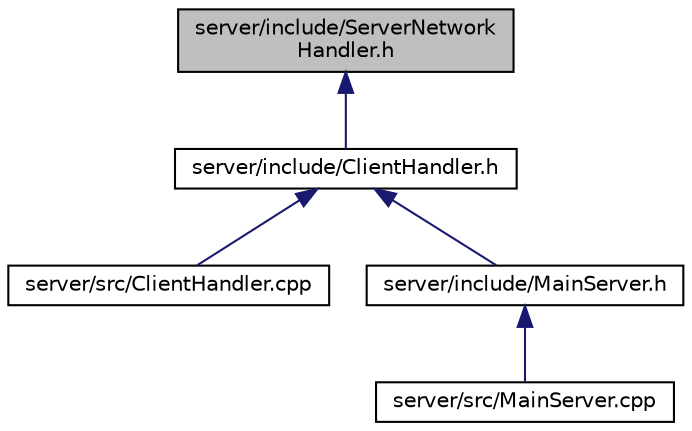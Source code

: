 digraph "server/include/ServerNetworkHandler.h"
{
 // INTERACTIVE_SVG=YES
 // LATEX_PDF_SIZE
  edge [fontname="Helvetica",fontsize="10",labelfontname="Helvetica",labelfontsize="10"];
  node [fontname="Helvetica",fontsize="10",shape=record];
  Node1 [label="server/include/ServerNetwork\lHandler.h",height=0.2,width=0.4,color="black", fillcolor="grey75", style="filled", fontcolor="black",tooltip="Provides static methods for server-client communication."];
  Node1 -> Node2 [dir="back",color="midnightblue",fontsize="10",style="solid",fontname="Helvetica"];
  Node2 [label="server/include/ClientHandler.h",height=0.2,width=0.4,color="black", fillcolor="white", style="filled",URL="$ClientHandler_8h.html",tooltip="Handles individual client connections for the riddle game server."];
  Node2 -> Node3 [dir="back",color="midnightblue",fontsize="10",style="solid",fontname="Helvetica"];
  Node3 [label="server/src/ClientHandler.cpp",height=0.2,width=0.4,color="black", fillcolor="white", style="filled",URL="$ClientHandler_8cpp.html",tooltip=" "];
  Node2 -> Node4 [dir="back",color="midnightblue",fontsize="10",style="solid",fontname="Helvetica"];
  Node4 [label="server/include/MainServer.h",height=0.2,width=0.4,color="black", fillcolor="white", style="filled",URL="$MainServer_8h.html",tooltip="Manages the main server operations for the riddle game."];
  Node4 -> Node5 [dir="back",color="midnightblue",fontsize="10",style="solid",fontname="Helvetica"];
  Node5 [label="server/src/MainServer.cpp",height=0.2,width=0.4,color="black", fillcolor="white", style="filled",URL="$MainServer_8cpp.html",tooltip=" "];
}
